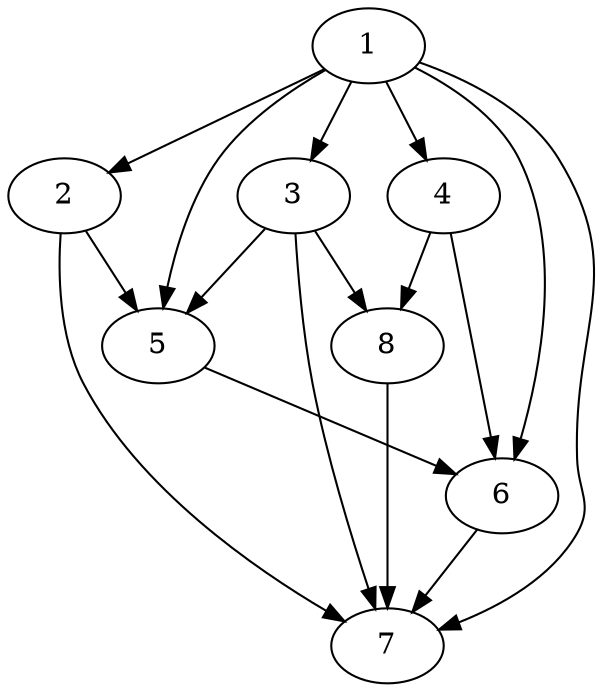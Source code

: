 strict digraph G {
  1 [ Start="-1" Processor="-1" Weight="35" ];
  2 [ Start="-1" Processor="-1" Weight="88" ];
  3 [ Start="-1" Processor="-1" Weight="176" ];
  4 [ Start="-1" Processor="-1" Weight="159" ];
  5 [ Start="-1" Processor="-1" Weight="176" ];
  6 [ Start="-1" Processor="-1" Weight="141" ];
  7 [ Start="-1" Processor="-1" Weight="53" ];
  8 [ Start="-1" Processor="-1" Weight="141" ];
  1 -> 2 [ Weight="3" ];
  1 -> 3 [ Weight="9" ];
  1 -> 4 [ Weight="7" ];
  1 -> 5 [ Weight="5" ];
  1 -> 6 [ Weight="4" ];
  1 -> 7 [ Weight="9" ];
  2 -> 5 [ Weight="10" ];
  2 -> 7 [ Weight="6" ];
  3 -> 5 [ Weight="8" ];
  3 -> 8 [ Weight="6" ];
  3 -> 7 [ Weight="3" ];
  4 -> 8 [ Weight="5" ];
  4 -> 6 [ Weight="8" ];
  5 -> 6 [ Weight="2" ];
  8 -> 7 [ Weight="4" ];
  6 -> 7 [ Weight="8" ];
}
